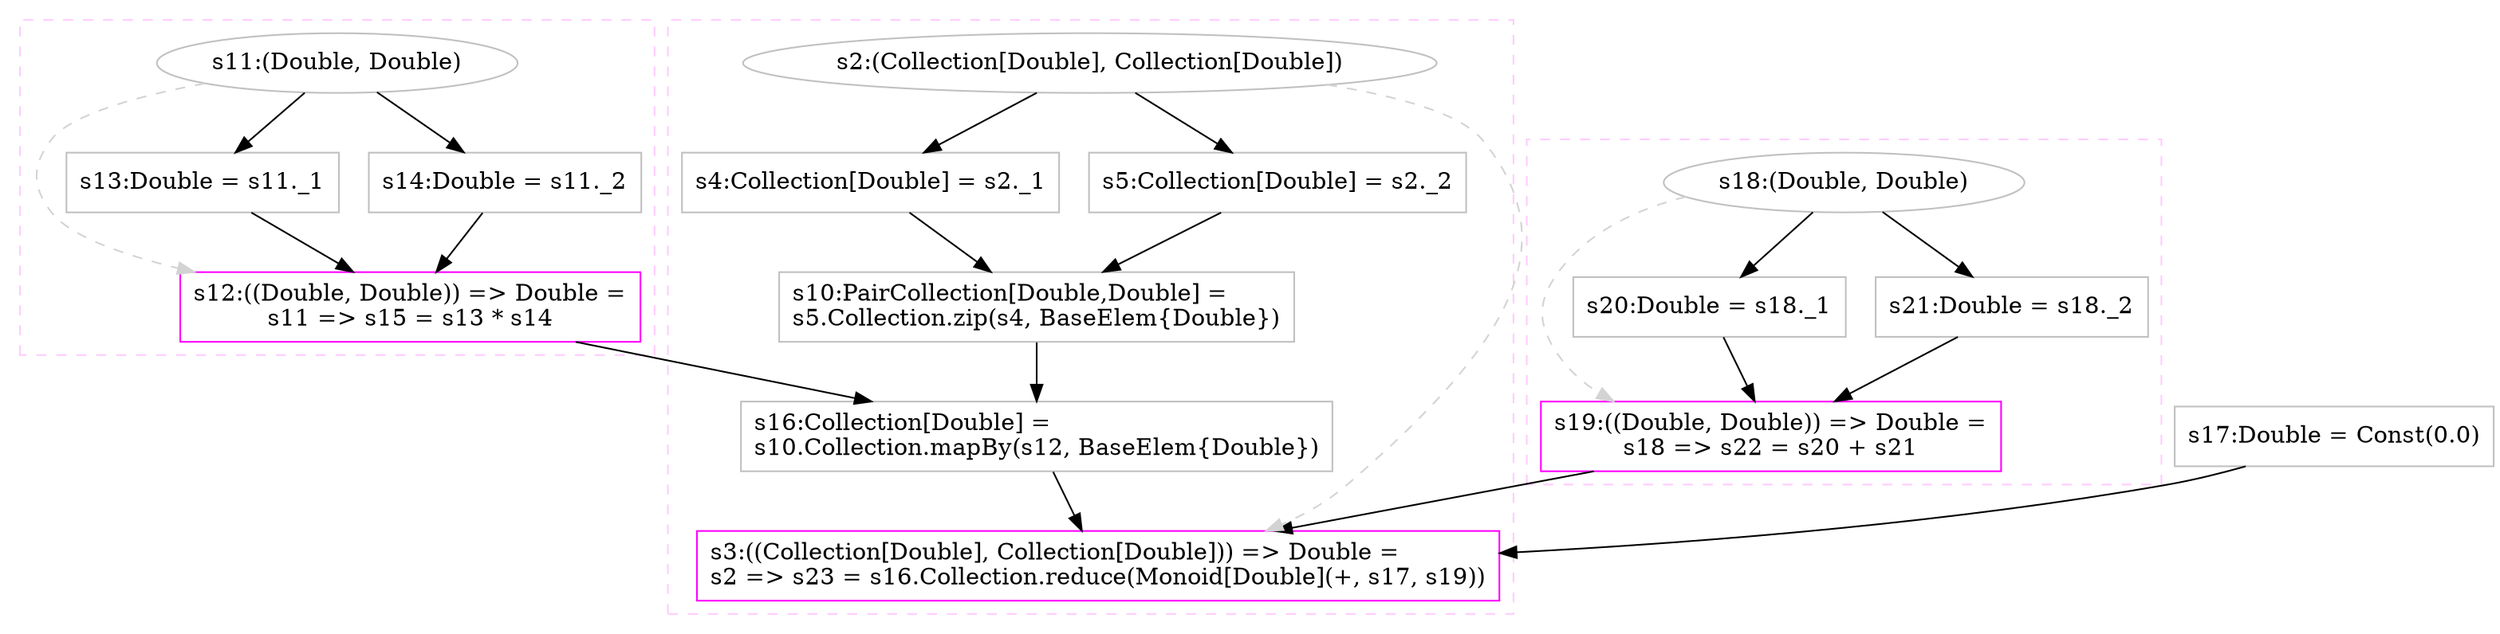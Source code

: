 digraph "graph_s3_8199377588977121904.dot" {
	graph [concentrate=true];
	node [label="\N"];
	graph [bb="0,0,1248,374"];
	subgraph cluster_s12 {
		graph [style=dashed,
			color="#FFCCFF",
			bb="596,164,914,366"];
		{
			graph [rank=source,
				bb=""];
			s11 [label="s11:(Double, Double)", color=gray, pos="755,340", width="2.6236", height="0.5"];
		}
		{
			graph [rank=sink,
				bb=""];
			s12 [label="s12:((Double, Double)) => Double =\ls11 => s15 = s13 * s14", shape=box, color=magenta, tooltip="s12:((Double, Double)) => Double", pos="715,193", width="3.089", height="0.57778"];
		}
		s13 [label="s13:Double = s11._1", shape=box, color=gray, tooltip="s13:Double", pos="690,268", width="1.8186", height="0.5"];
		s14 [label="s14:Double = s11._2", shape=box, color=gray, tooltip="s14:Double", pos="840,268", width="1.8186", height="0.5"];
		s11 -> s14 [style=solid, pos="e,819.11,286.2 775.14,322.41 785.91,313.54 799.36,302.47 811.21,292.71"];
		s11 -> s13 [style=solid, pos="e,706.04,286.28 739.27,322.05 731.4,313.58 721.73,303.17 713.04,293.82"];
		s11 -> s12 [style=dashed, color=lightgray, weight=0, pos="e,656.65,213.64 673.65,330.73 651.05,324.25 628.91,313.08 615,294 603.48,278.2 605.11,266.87 615,250 622.72,236.83 634.79,226.53\
 647.91,218.56"];
		s13 -> s12 [style=solid, pos="e,708.23,213.75 695.92,249.7 698.61,241.86 701.86,232.36 704.91,223.45"];
		s14 -> s12 [style=solid, pos="e,748.99,213.85 810.69,249.88 794.96,240.7 775.28,229.2 757.86,219.03"];
	}
	subgraph cluster_s19 {
		graph [style=dashed,
			color="#FFCCFF",
			bb="922,86,1240,294"];
		{
			graph [rank=source,
				bb=""];
			s18 [label="s18:(Double, Double)", color=gray, pos="1081,268", width="2.6424", height="0.5"];
		}
		{
			graph [rank=sink,
				bb=""];
			s19 [label="s19:((Double, Double)) => Double =\ls18 => s22 = s20 + s21", shape=box, color=magenta, tooltip="s19:((Double, Double)) => Double", pos="1041,115", width="3.089", height="0.57778"];
		}
		s20 [label="s20:Double = s18._1", shape=box, color=gray, tooltip="s20:Double", pos="1016,193", width="1.8361", height="0.5"];
		s21 [label="s21:Double = s18._2", shape=box, color=gray, tooltip="s21:Double", pos="1166,193", width="1.8361", height="0.5"];
		s18 -> s20 [style=solid, pos="e,1031.2,211.09 1065.9,250.07 1057.6,240.74 1047.2,228.99 1038,218.65"];
		s18 -> s19 [style=dashed, color=lightgray, weight=0, pos="e,973.26,135.72 1007.4,256.55 982.1,249.03 956.29,236.13 941,214 928.37,195.72 929.17,182.81 941,164 946.89,154.64 955.17,147.06\
 964.47,140.94"];
		s20 -> s19 [style=solid, pos="e,1034.5,135.86 1021.7,174.75 1024.5,166.08 1028.1,155.33 1031.3,145.41"];
		s21 -> s19 [style=solid, pos="e,1073.4,135.68 1137.9,174.94 1121.5,164.94 1100.4,152.12 1082.1,140.99"];
		s18 -> s21 [style=solid, pos="e,1146.1,211.09 1100.7,250.07 1111.9,240.46 1126.1,228.29 1138.4,217.74"];
	}
	subgraph cluster_s3 {
		graph [style=dashed,
			color="#FFCCFF",
			bb="162,8,588,366"];
		{
			graph [rank=source,
				bb=""];
			s2 [label="s2:(Collection[Double], Collection[Double])", color=gray, pos="375,340", width="5.0937", height="0.5"];
		}
		{
			graph [rank=sink,
				bb=""];
			s3 [label="s3:((Collection[Double], Collection[Double])) => Double =\ls2 => s23 = s16.Collection.reduce(Monoid[Double](+, s17, s19))", shape=box, color=magenta, tooltip="s3:((Collection[Double], Collection[Double])) => Double", pos="389,37", width="5.2915", height="0.57778"];
		}
		s5 [label="s5:Collection[Double] = s2._2", shape=box, color=gray, tooltip="s5:Collection[Double]", pos="283,268", width="2.5836", height="0.5"];
		s4 [label="s4:Collection[Double] = s2._1", shape=box, color=gray, tooltip="s4:Collection[Double]", pos="487,268", width="2.5836", height="0.5"];
		s10 [label="s10:PairCollection[Double,Double] =\ls5.Collection.zip(s4, BaseElem{Double})", shape=box, color=gray, tooltip="s10:PairCollection[Double,Double]", pos="412,193", width="3.4796", height="0.57778"];
		s16 [label="s16:Collection[Double] =\ls10.Collection.mapBy(s12, BaseElem{Double})", shape=box, color=gray, tooltip="s16:Collection[Double]", pos="412,115", width="4.0028", height="0.57778"];
		s5 -> s10 [style=solid, pos="e,376.92,213.85 313.24,249.88 329.48,240.7 349.79,229.2 367.77,219.03"];
		s4 -> s10 [style=solid, pos="e,432.3,213.75 469.23,249.7 460.39,241.1 449.51,230.51 439.62,220.88"];
		s2 -> s4 [style=solid, pos="e,459.75,286.03 402.11,322.05 416.86,312.84 435.29,301.32 451.21,291.37"];
		s2 -> s3 [style=dashed, color=lightgray, weight=0, pos="e,306.25,57.665 264.98,325.53 227.62,318.53 192.4,308.35 181,294 168.83,278.69 176.69,269.08 181,250 185.44,230.32 244.1,99.61 259\
,86 269.9,76.045 283.03,68.105 296.72,61.786"];
		s16 -> s3 [style=solid, pos="e,395,57.835 405.96,94.032 403.5,85.916 400.61,76.371 397.92,67.481"];
		s2 -> s5 [style=solid, pos="e,305.38,286.03 352.73,322.05 340.95,313.09 326.31,301.96 313.5,292.2"];
		s10 -> s16 [style=solid, pos="e,412,135.83 412,172.03 412,164.09 412,154.78 412,146.06"];
	}
	s17 [label="s17:Double = Const(0.0)", shape=box, color=gray, tooltip="s17:Double", pos="77,115", width="2.1455", height="0.5"];
	s17 -> s3 [style=solid, pos="e,280.2,57.629 122.94,96.977 134.31,93.082 146.52,89.162 158,86 194.1,76.055 233.87,67.092 270.08,59.678"];
	s19 -> s3 [style=solid, pos="e,557.44,57.635 929.66,101.02 830.35,89.446 683.2,72.293 567.48,58.804"];
	s12 -> s16 [style=solid, pos="e,490.36,135.65 636.58,172.33 594.85,161.86 543.4,148.96 500.28,138.14"];
}
